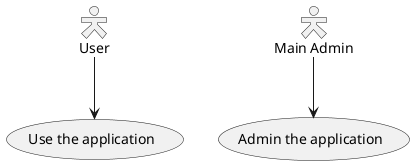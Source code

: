 @startuml
skinparam actorStyle Hollow 
:User: --> (Use)
"Main Admin" as Admin
"Use the application" as (Use)
Admin --> (Admin the application)
@enduml
